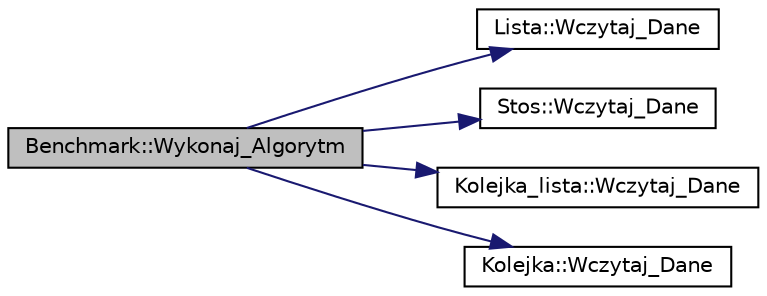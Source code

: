 digraph G
{
  edge [fontname="Helvetica",fontsize="10",labelfontname="Helvetica",labelfontsize="10"];
  node [fontname="Helvetica",fontsize="10",shape=record];
  rankdir="LR";
  Node1 [label="Benchmark::Wykonaj_Algorytm",height=0.2,width=0.4,color="black", fillcolor="grey75", style="filled" fontcolor="black"];
  Node1 -> Node2 [color="midnightblue",fontsize="10",style="solid"];
  Node2 [label="Lista::Wczytaj_Dane",height=0.2,width=0.4,color="black", fillcolor="white", style="filled",URL="$class_lista.html#a2e4a779feb5c52de96242bdea8bb5624",tooltip="Funkcja Wczytaj dane. Funkcja wczytuje dane z pliku o zadanej nazwie pliku."];
  Node1 -> Node3 [color="midnightblue",fontsize="10",style="solid"];
  Node3 [label="Stos::Wczytaj_Dane",height=0.2,width=0.4,color="black", fillcolor="white", style="filled",URL="$class_stos.html#ae9bc0edc8991d6951738e8c332fdbffd",tooltip="Funkcja Wczytaj dane. Funkcja wczytuje dane z pliku o zadanej nazwie pliku."];
  Node1 -> Node4 [color="midnightblue",fontsize="10",style="solid"];
  Node4 [label="Kolejka_lista::Wczytaj_Dane",height=0.2,width=0.4,color="black", fillcolor="white", style="filled",URL="$class_kolejka__lista.html#a91633cddface592e92ae6725a3848d4c",tooltip="Funkcja Wczytaj dane. Funkcja wczytuje dane z pliku o zadanej nazwie pliku."];
  Node1 -> Node5 [color="midnightblue",fontsize="10",style="solid"];
  Node5 [label="Kolejka::Wczytaj_Dane",height=0.2,width=0.4,color="black", fillcolor="white", style="filled",URL="$class_kolejka.html#a449374680f4f4cc633f067c4fb0fac3d",tooltip="Funkcja Wczytaj dane. Funkcja wczytuje dane z pliku o zadanej nazwie pliku."];
}
